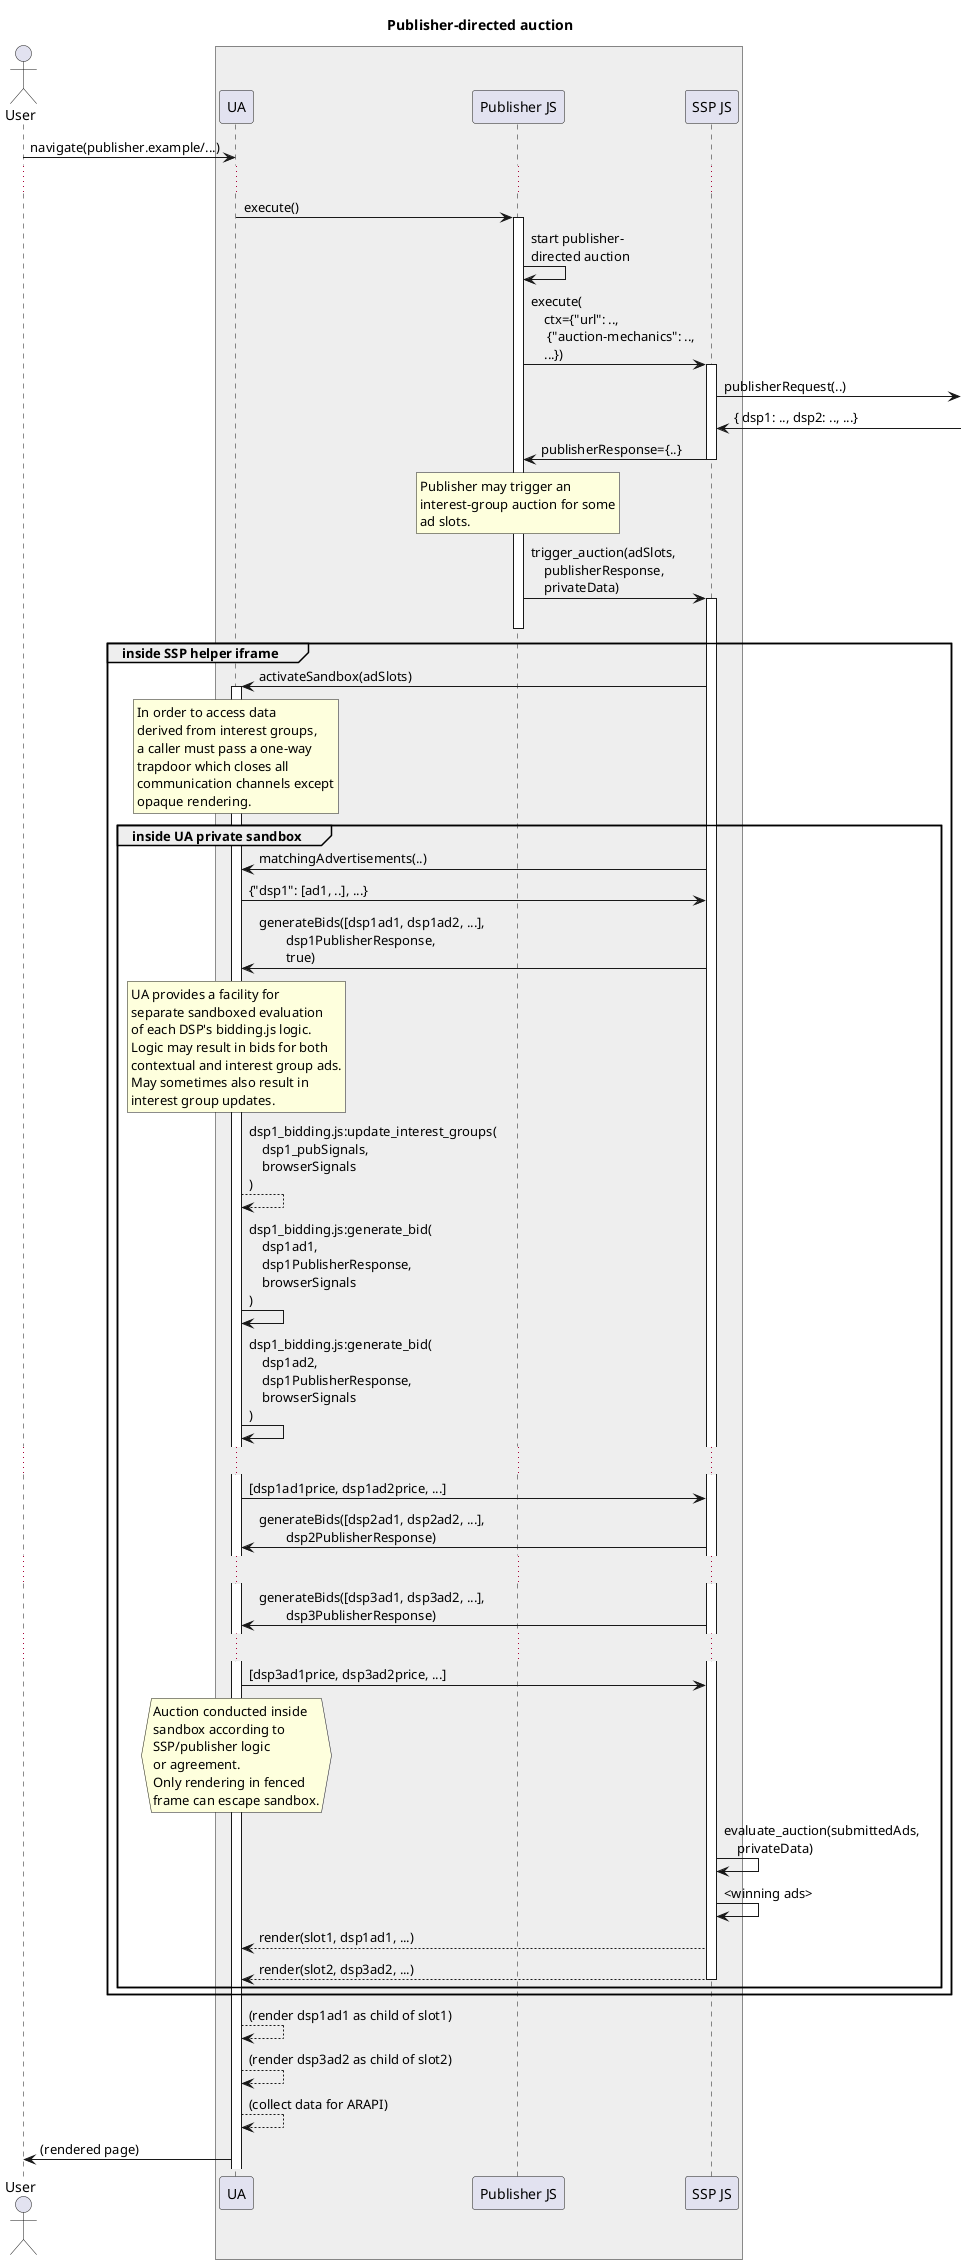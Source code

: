 @startuml

title Publisher-directed auction

actor "User" as user
box #eeeeee
participant "UA" as ua
participant "Publisher JS" as pub_pixel
participant "SSP JS" as ssp_pixel
end box

user -> ua : navigate(publisher.example/...)

...

ua -> pub_pixel : execute()

activate pub_pixel

pub_pixel -> pub_pixel: start publisher-\ndirected auction

pub_pixel -> ssp_pixel : execute(\n    ctx={"url": ..,\n     {"auction-mechanics": ..,\n    ...})

activate ssp_pixel

ssp_pixel ->] : publisherRequest(..)
ssp_pixel <-] : { dsp1: .., dsp2: .., ...}
ssp_pixel -> pub_pixel : publisherResponse={..}
deactivate ssp_pixel

rnote over pub_pixel
Publisher may trigger an
interest-group auction for some
ad slots.
end note

pub_pixel -> ssp_pixel : trigger_auction(adSlots,\n    publisherResponse,\n    privateData)

activate ssp_pixel
deactivate pub_pixel

group inside SSP helper iframe

ssp_pixel -> ua : activateSandbox(adSlots)

rnote over ua
In order to access data
derived from interest groups,
a caller must pass a one-way
trapdoor which closes all
communication channels except
opaque rendering.
end note

activate ua

group inside UA private sandbox

ssp_pixel -> ua : matchingAdvertisements(..)
ua -> ssp_pixel : {"dsp1": [ad1, ..], ...}

ssp_pixel -> ua : generateBids([dsp1ad1, dsp1ad2, ...],\n        dsp1PublisherResponse,\n        true)

rnote over ua
UA provides a facility for
separate sandboxed evaluation
of each DSP's bidding.js logic.
Logic may result in bids for both
contextual and interest group ads.
May sometimes also result in
interest group updates.
end note

ua --> ua : dsp1_bidding.js:update_interest_groups(\n    dsp1_pubSignals,\n    browserSignals\n)
ua -> ua : dsp1_bidding.js:generate_bid(\n    dsp1ad1,\n    dsp1PublisherResponse,\n    browserSignals\n)
ua -> ua : dsp1_bidding.js:generate_bid(\n    dsp1ad2,\n    dsp1PublisherResponse,\n    browserSignals\n)

...

ua -> ssp_pixel : [dsp1ad1price, dsp1ad2price, ...]

ssp_pixel -> ua : generateBids([dsp2ad1, dsp2ad2, ...],\n        dsp2PublisherResponse)

...

ssp_pixel -> ua : generateBids([dsp3ad1, dsp3ad2, ...],\n        dsp3PublisherResponse)

...

ua -> ssp_pixel : [dsp3ad1price, dsp3ad2price, ...]

hnote over ua
Auction conducted inside
sandbox according to
SSP/publisher logic
or agreement.
Only rendering in fenced
frame can escape sandbox.
end note

ssp_pixel -> ssp_pixel : evaluate_auction(submittedAds,\n    privateData)
ssp_pixel -> ssp_pixel : <winning ads>

ssp_pixel --> ua : render(slot1, dsp1ad1, ...)
ssp_pixel --> ua : render(slot2, dsp3ad2, ...)

deactivate ssp_pixel

end
end

ua --> ua : (render dsp1ad1 as child of slot1)
ua --> ua : (render dsp3ad2 as child of slot2)

ua --> ua : (collect data for ARAPI)

ua -> user : (rendered page)

@enduml

